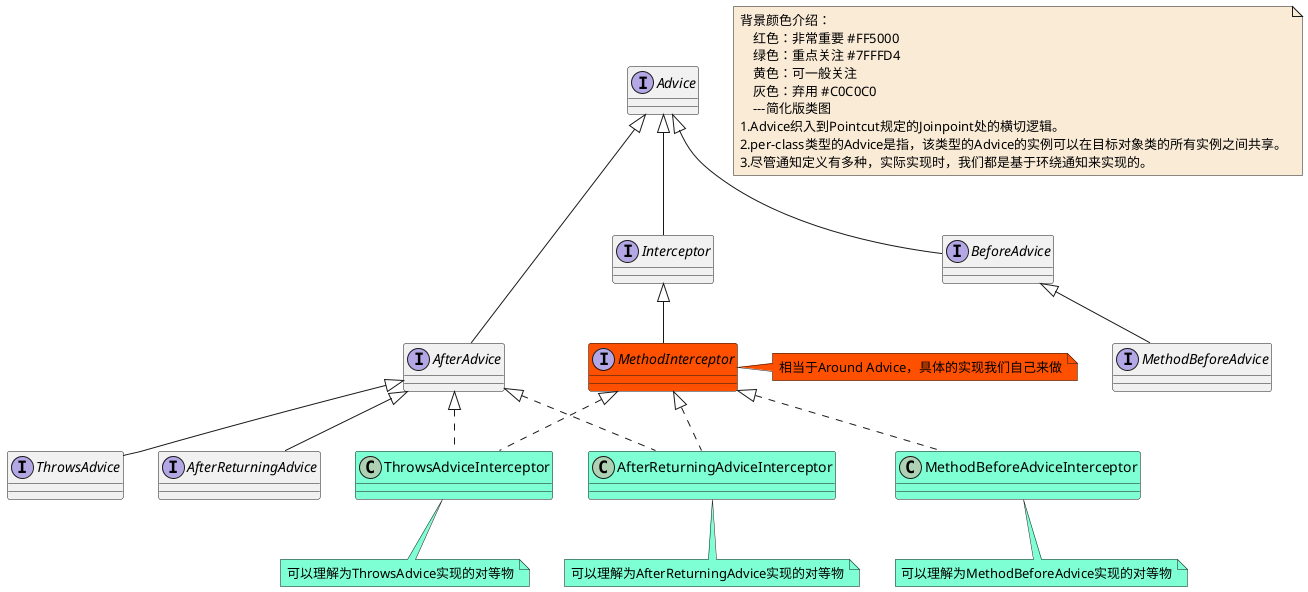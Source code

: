 @startuml

note  as N1 #FAEBD7
    背景颜色介绍：
        红色：非常重要 #FF5000
        绿色：重点关注 #7FFFD4
        黄色：可一般关注
        灰色：弃用 #C0C0C0
        ---简化版类图
    1.Advice织入到Pointcut规定的Joinpoint处的横切逻辑。
    2.per-class类型的Advice是指，该类型的Advice的实例可以在目标对象类的所有实例之间共享。
    3.尽管通知定义有多种，实际实现时，我们都是基于环绕通知来实现的。
end note

interface Advice
interface AfterAdvice
interface AfterReturningAdvice
interface BeforeAdvice
interface MethodBeforeAdvice
interface Interceptor
interface MethodInterceptor #FF5000
note right #FF5000: 相当于Around Advice，具体的实现我们自己来做
interface ThrowsAdvice
class AfterReturningAdviceInterceptor #7FFFD4
note bottom #7FFFD4: 可以理解为AfterReturningAdvice实现的对等物
class MethodBeforeAdviceInterceptor #7FFFD4
note bottom #7FFFD4: 可以理解为MethodBeforeAdvice实现的对等物
class ThrowsAdviceInterceptor #7FFFD4
note bottom #7FFFD4: 可以理解为ThrowsAdvice实现的对等物




Advice <|-- AfterAdvice
Advice <|-- BeforeAdvice
Advice <|-- Interceptor


AfterAdvice <|-- AfterReturningAdvice
AfterAdvice <|.. AfterReturningAdviceInterceptor
AfterAdvice <|-- ThrowsAdvice
AfterAdvice <|.. ThrowsAdviceInterceptor



BeforeAdvice <|--  MethodBeforeAdvice

Interceptor <|-- MethodInterceptor


MethodInterceptor <|.. AfterReturningAdviceInterceptor
MethodInterceptor <|.. MethodBeforeAdviceInterceptor
MethodInterceptor <|.. ThrowsAdviceInterceptor




@enduml